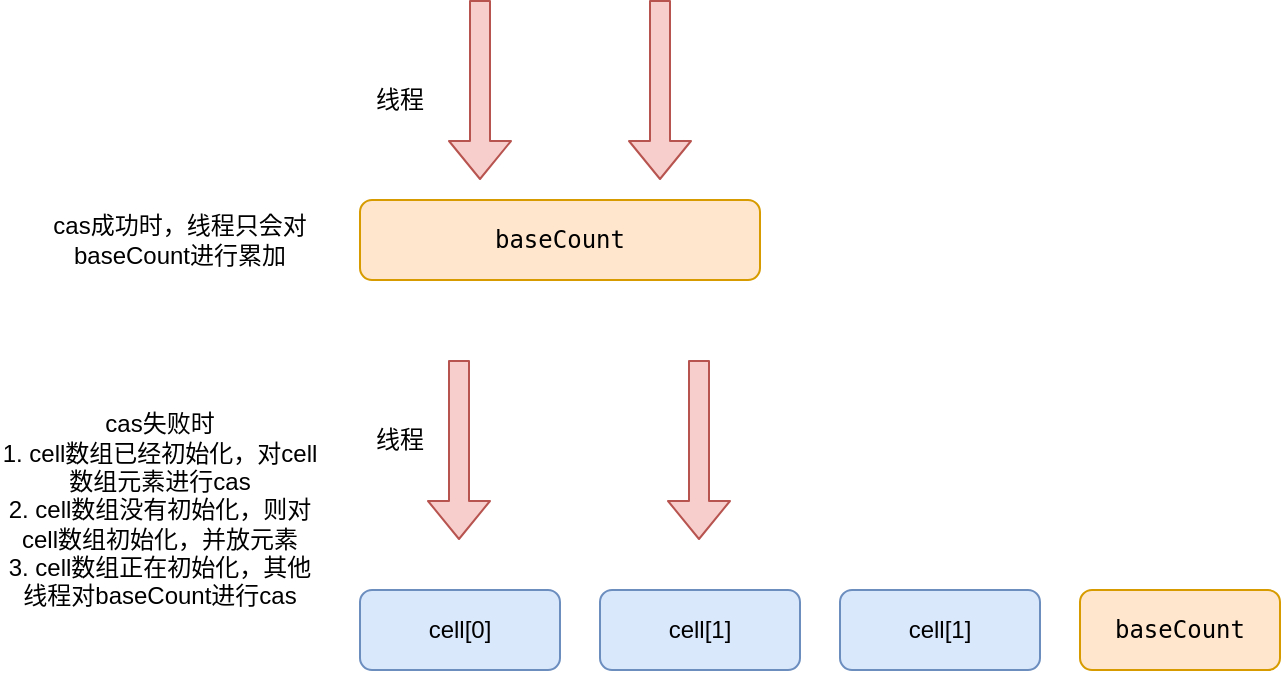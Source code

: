 <mxfile version="14.3.1" type="github">
  <diagram id="3-YAko5oQFc1nSDCldf5" name="Page-1">
    <mxGraphModel dx="946" dy="536" grid="1" gridSize="10" guides="1" tooltips="1" connect="1" arrows="1" fold="1" page="1" pageScale="1" pageWidth="827" pageHeight="1169" math="0" shadow="0">
      <root>
        <mxCell id="0" />
        <mxCell id="1" parent="0" />
        <mxCell id="LENsGDgyXk3gptEeOsoV-1" value="&lt;pre&gt;baseCount&lt;/pre&gt;" style="rounded=1;whiteSpace=wrap;html=1;fillColor=#ffe6cc;strokeColor=#d79b00;" vertex="1" parent="1">
          <mxGeometry x="260" y="160" width="200" height="40" as="geometry" />
        </mxCell>
        <mxCell id="LENsGDgyXk3gptEeOsoV-2" value="cell[1]" style="rounded=1;whiteSpace=wrap;html=1;fillColor=#dae8fc;strokeColor=#6c8ebf;" vertex="1" parent="1">
          <mxGeometry x="500" y="355" width="100" height="40" as="geometry" />
        </mxCell>
        <mxCell id="LENsGDgyXk3gptEeOsoV-3" value="&lt;pre&gt;&lt;span style=&quot;font-family: &amp;#34;helvetica&amp;#34;&quot;&gt;cell[1]&lt;/span&gt;&lt;br&gt;&lt;/pre&gt;" style="rounded=1;whiteSpace=wrap;html=1;fillColor=#dae8fc;strokeColor=#6c8ebf;" vertex="1" parent="1">
          <mxGeometry x="380" y="355" width="100" height="40" as="geometry" />
        </mxCell>
        <mxCell id="LENsGDgyXk3gptEeOsoV-4" value="&lt;pre&gt;&lt;span style=&quot;font-family: &amp;#34;helvetica&amp;#34;&quot;&gt;cell[0]&lt;/span&gt;&lt;br&gt;&lt;/pre&gt;" style="rounded=1;whiteSpace=wrap;html=1;fillColor=#dae8fc;strokeColor=#6c8ebf;" vertex="1" parent="1">
          <mxGeometry x="260" y="355" width="100" height="40" as="geometry" />
        </mxCell>
        <mxCell id="LENsGDgyXk3gptEeOsoV-5" value="cas成功时，线程只会对&lt;span&gt;baseCount进行累加&lt;/span&gt;" style="text;html=1;strokeColor=none;fillColor=none;align=center;verticalAlign=middle;whiteSpace=wrap;rounded=0;" vertex="1" parent="1">
          <mxGeometry x="90" y="135" width="160" height="90" as="geometry" />
        </mxCell>
        <mxCell id="LENsGDgyXk3gptEeOsoV-6" value="" style="shape=flexArrow;endArrow=classic;html=1;fillColor=#f8cecc;strokeColor=#b85450;" edge="1" parent="1">
          <mxGeometry width="50" height="50" relative="1" as="geometry">
            <mxPoint x="320" y="60" as="sourcePoint" />
            <mxPoint x="320" y="150" as="targetPoint" />
          </mxGeometry>
        </mxCell>
        <mxCell id="LENsGDgyXk3gptEeOsoV-7" value="" style="shape=flexArrow;endArrow=classic;html=1;fillColor=#f8cecc;strokeColor=#b85450;" edge="1" parent="1">
          <mxGeometry width="50" height="50" relative="1" as="geometry">
            <mxPoint x="410" y="60" as="sourcePoint" />
            <mxPoint x="410" y="150" as="targetPoint" />
          </mxGeometry>
        </mxCell>
        <mxCell id="LENsGDgyXk3gptEeOsoV-9" value="cas失败时&lt;br&gt;1. cell数组已经初始化，对cell数组元素进行cas&lt;br&gt;2. cell数组没有初始化，则对cell数组初始化，并放元素&lt;br&gt;3. cell数组正在初始化，其他线程对baseCount进行cas" style="text;html=1;strokeColor=none;fillColor=none;align=center;verticalAlign=middle;whiteSpace=wrap;rounded=0;" vertex="1" parent="1">
          <mxGeometry x="80" y="270" width="160" height="90" as="geometry" />
        </mxCell>
        <mxCell id="LENsGDgyXk3gptEeOsoV-10" value="线程" style="text;html=1;strokeColor=none;fillColor=none;align=center;verticalAlign=middle;whiteSpace=wrap;rounded=0;" vertex="1" parent="1">
          <mxGeometry x="260" y="100" width="40" height="20" as="geometry" />
        </mxCell>
        <mxCell id="LENsGDgyXk3gptEeOsoV-11" value="&lt;pre&gt;baseCount&lt;/pre&gt;" style="rounded=1;whiteSpace=wrap;html=1;fillColor=#ffe6cc;strokeColor=#d79b00;" vertex="1" parent="1">
          <mxGeometry x="620" y="355" width="100" height="40" as="geometry" />
        </mxCell>
        <mxCell id="LENsGDgyXk3gptEeOsoV-12" value="" style="shape=flexArrow;endArrow=classic;html=1;fillColor=#f8cecc;strokeColor=#b85450;" edge="1" parent="1">
          <mxGeometry width="50" height="50" relative="1" as="geometry">
            <mxPoint x="429.5" y="240" as="sourcePoint" />
            <mxPoint x="429.5" y="330" as="targetPoint" />
          </mxGeometry>
        </mxCell>
        <mxCell id="LENsGDgyXk3gptEeOsoV-13" value="" style="shape=flexArrow;endArrow=classic;html=1;fillColor=#f8cecc;strokeColor=#b85450;" edge="1" parent="1">
          <mxGeometry width="50" height="50" relative="1" as="geometry">
            <mxPoint x="309.5" y="240" as="sourcePoint" />
            <mxPoint x="309.5" y="330" as="targetPoint" />
          </mxGeometry>
        </mxCell>
        <mxCell id="LENsGDgyXk3gptEeOsoV-14" value="线程" style="text;html=1;strokeColor=none;fillColor=none;align=center;verticalAlign=middle;whiteSpace=wrap;rounded=0;" vertex="1" parent="1">
          <mxGeometry x="260" y="270" width="40" height="20" as="geometry" />
        </mxCell>
      </root>
    </mxGraphModel>
  </diagram>
</mxfile>
